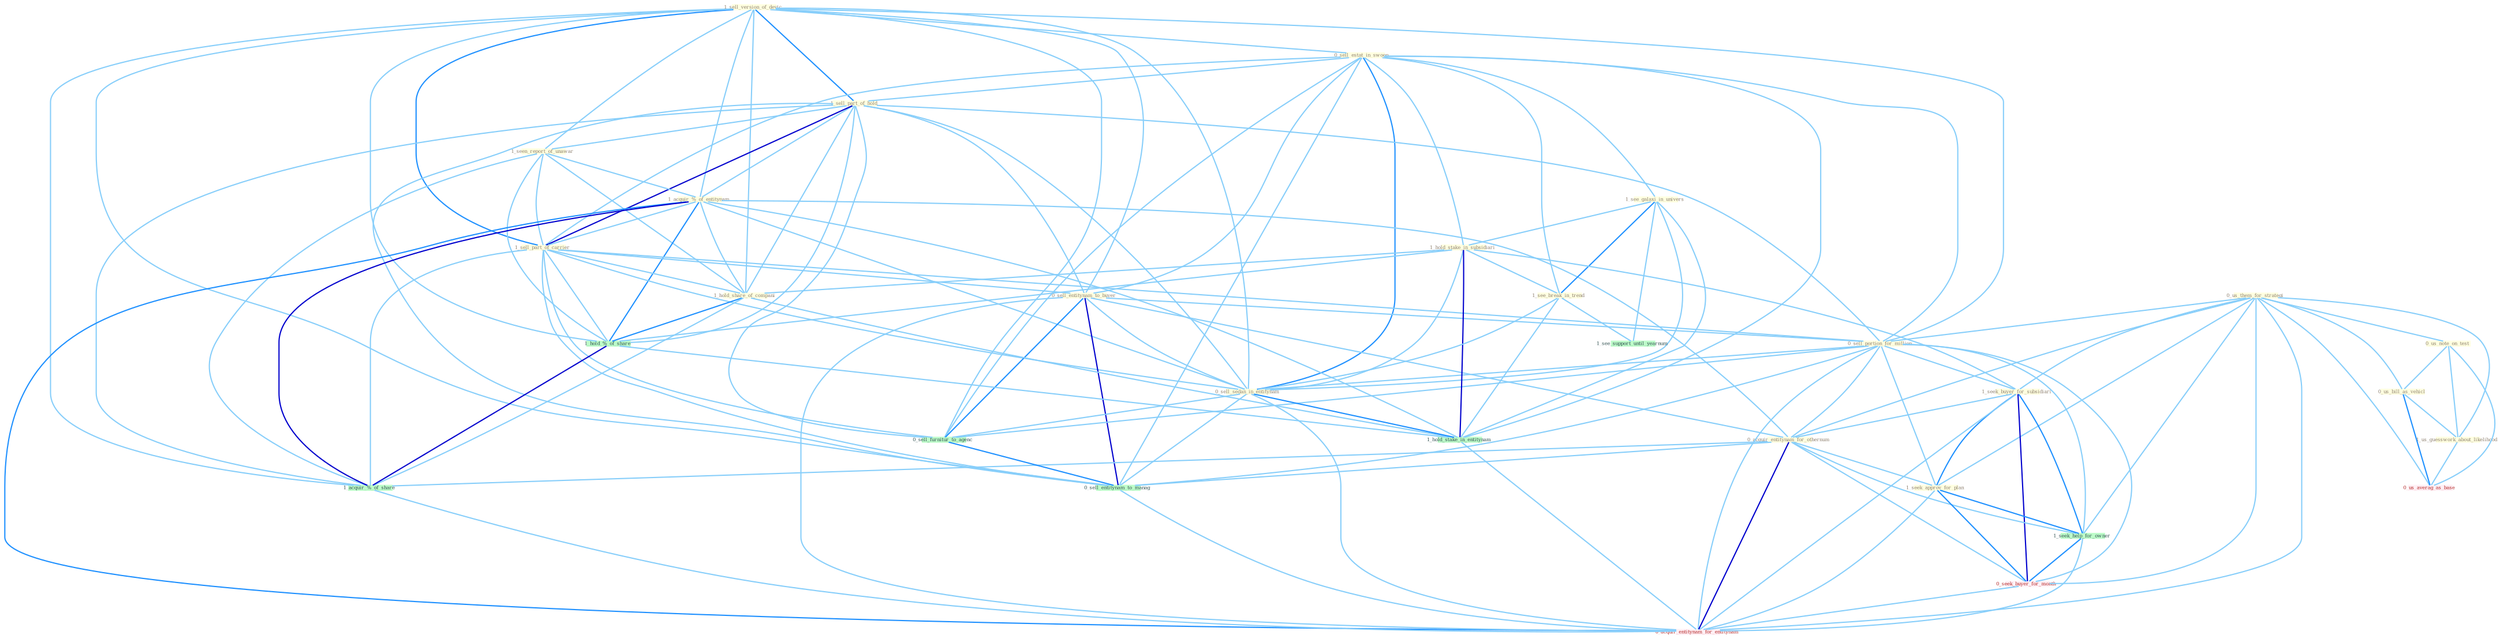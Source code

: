 Graph G{ 
    node
    [shape=polygon,style=filled,width=.5,height=.06,color="#BDFCC9",fixedsize=true,fontsize=4,
    fontcolor="#2f4f4f"];
    {node
    [color="#ffffe0", fontcolor="#8b7d6b"] "1_sell_version_of_devic " "0_sell_estat_in_swoop " "0_us_them_for_strategi " "0_us_note_on_test " "1_sell_part_of_hold " "1_seen_report_of_unawar " "0_us_bill_as_vehicl " "1_acquir_%_of_entitynam " "1_sell_part_of_carrier " "1_see_galaxi_in_univers " "0_sell_entitynam_to_buyer " "0_sell_portion_for_million " "1_us_guesswork_about_likelihood " "1_hold_stake_in_subsidiari " "1_seek_buyer_for_subsidiari " "1_see_break_in_trend " "1_hold_share_of_compani " "0_acquir_entitynam_for_othernum " "0_sell_sedan_in_entitynam " "1_seek_approv_for_plan "}
{node [color="#fff0f5", fontcolor="#b22222"] "0_seek_buyer_for_month " "0_us_averag_as_base " "0_acquir_entitynam_for_entitynam "}
edge [color="#B0E2FF"];

	"1_sell_version_of_devic " -- "0_sell_estat_in_swoop " [w="1", color="#87cefa" ];
	"1_sell_version_of_devic " -- "1_sell_part_of_hold " [w="2", color="#1e90ff" , len=0.8];
	"1_sell_version_of_devic " -- "1_seen_report_of_unawar " [w="1", color="#87cefa" ];
	"1_sell_version_of_devic " -- "1_acquir_%_of_entitynam " [w="1", color="#87cefa" ];
	"1_sell_version_of_devic " -- "1_sell_part_of_carrier " [w="2", color="#1e90ff" , len=0.8];
	"1_sell_version_of_devic " -- "0_sell_entitynam_to_buyer " [w="1", color="#87cefa" ];
	"1_sell_version_of_devic " -- "0_sell_portion_for_million " [w="1", color="#87cefa" ];
	"1_sell_version_of_devic " -- "1_hold_share_of_compani " [w="1", color="#87cefa" ];
	"1_sell_version_of_devic " -- "0_sell_sedan_in_entitynam " [w="1", color="#87cefa" ];
	"1_sell_version_of_devic " -- "1_hold_%_of_share " [w="1", color="#87cefa" ];
	"1_sell_version_of_devic " -- "1_acquir_%_of_share " [w="1", color="#87cefa" ];
	"1_sell_version_of_devic " -- "0_sell_furnitur_to_agenc " [w="1", color="#87cefa" ];
	"1_sell_version_of_devic " -- "0_sell_entitynam_to_manag " [w="1", color="#87cefa" ];
	"0_sell_estat_in_swoop " -- "1_sell_part_of_hold " [w="1", color="#87cefa" ];
	"0_sell_estat_in_swoop " -- "1_sell_part_of_carrier " [w="1", color="#87cefa" ];
	"0_sell_estat_in_swoop " -- "1_see_galaxi_in_univers " [w="1", color="#87cefa" ];
	"0_sell_estat_in_swoop " -- "0_sell_entitynam_to_buyer " [w="1", color="#87cefa" ];
	"0_sell_estat_in_swoop " -- "0_sell_portion_for_million " [w="1", color="#87cefa" ];
	"0_sell_estat_in_swoop " -- "1_hold_stake_in_subsidiari " [w="1", color="#87cefa" ];
	"0_sell_estat_in_swoop " -- "1_see_break_in_trend " [w="1", color="#87cefa" ];
	"0_sell_estat_in_swoop " -- "0_sell_sedan_in_entitynam " [w="2", color="#1e90ff" , len=0.8];
	"0_sell_estat_in_swoop " -- "1_hold_stake_in_entitynam " [w="1", color="#87cefa" ];
	"0_sell_estat_in_swoop " -- "0_sell_furnitur_to_agenc " [w="1", color="#87cefa" ];
	"0_sell_estat_in_swoop " -- "0_sell_entitynam_to_manag " [w="1", color="#87cefa" ];
	"0_us_them_for_strategi " -- "0_us_note_on_test " [w="1", color="#87cefa" ];
	"0_us_them_for_strategi " -- "0_us_bill_as_vehicl " [w="1", color="#87cefa" ];
	"0_us_them_for_strategi " -- "0_sell_portion_for_million " [w="1", color="#87cefa" ];
	"0_us_them_for_strategi " -- "1_us_guesswork_about_likelihood " [w="1", color="#87cefa" ];
	"0_us_them_for_strategi " -- "1_seek_buyer_for_subsidiari " [w="1", color="#87cefa" ];
	"0_us_them_for_strategi " -- "0_acquir_entitynam_for_othernum " [w="1", color="#87cefa" ];
	"0_us_them_for_strategi " -- "1_seek_approv_for_plan " [w="1", color="#87cefa" ];
	"0_us_them_for_strategi " -- "1_seek_help_for_owner " [w="1", color="#87cefa" ];
	"0_us_them_for_strategi " -- "0_seek_buyer_for_month " [w="1", color="#87cefa" ];
	"0_us_them_for_strategi " -- "0_us_averag_as_base " [w="1", color="#87cefa" ];
	"0_us_them_for_strategi " -- "0_acquir_entitynam_for_entitynam " [w="1", color="#87cefa" ];
	"0_us_note_on_test " -- "0_us_bill_as_vehicl " [w="1", color="#87cefa" ];
	"0_us_note_on_test " -- "1_us_guesswork_about_likelihood " [w="1", color="#87cefa" ];
	"0_us_note_on_test " -- "0_us_averag_as_base " [w="1", color="#87cefa" ];
	"1_sell_part_of_hold " -- "1_seen_report_of_unawar " [w="1", color="#87cefa" ];
	"1_sell_part_of_hold " -- "1_acquir_%_of_entitynam " [w="1", color="#87cefa" ];
	"1_sell_part_of_hold " -- "1_sell_part_of_carrier " [w="3", color="#0000cd" , len=0.6];
	"1_sell_part_of_hold " -- "0_sell_entitynam_to_buyer " [w="1", color="#87cefa" ];
	"1_sell_part_of_hold " -- "0_sell_portion_for_million " [w="1", color="#87cefa" ];
	"1_sell_part_of_hold " -- "1_hold_share_of_compani " [w="1", color="#87cefa" ];
	"1_sell_part_of_hold " -- "0_sell_sedan_in_entitynam " [w="1", color="#87cefa" ];
	"1_sell_part_of_hold " -- "1_hold_%_of_share " [w="1", color="#87cefa" ];
	"1_sell_part_of_hold " -- "1_acquir_%_of_share " [w="1", color="#87cefa" ];
	"1_sell_part_of_hold " -- "0_sell_furnitur_to_agenc " [w="1", color="#87cefa" ];
	"1_sell_part_of_hold " -- "0_sell_entitynam_to_manag " [w="1", color="#87cefa" ];
	"1_seen_report_of_unawar " -- "1_acquir_%_of_entitynam " [w="1", color="#87cefa" ];
	"1_seen_report_of_unawar " -- "1_sell_part_of_carrier " [w="1", color="#87cefa" ];
	"1_seen_report_of_unawar " -- "1_hold_share_of_compani " [w="1", color="#87cefa" ];
	"1_seen_report_of_unawar " -- "1_hold_%_of_share " [w="1", color="#87cefa" ];
	"1_seen_report_of_unawar " -- "1_acquir_%_of_share " [w="1", color="#87cefa" ];
	"0_us_bill_as_vehicl " -- "1_us_guesswork_about_likelihood " [w="1", color="#87cefa" ];
	"0_us_bill_as_vehicl " -- "0_us_averag_as_base " [w="2", color="#1e90ff" , len=0.8];
	"1_acquir_%_of_entitynam " -- "1_sell_part_of_carrier " [w="1", color="#87cefa" ];
	"1_acquir_%_of_entitynam " -- "1_hold_share_of_compani " [w="1", color="#87cefa" ];
	"1_acquir_%_of_entitynam " -- "0_acquir_entitynam_for_othernum " [w="1", color="#87cefa" ];
	"1_acquir_%_of_entitynam " -- "0_sell_sedan_in_entitynam " [w="1", color="#87cefa" ];
	"1_acquir_%_of_entitynam " -- "1_hold_%_of_share " [w="2", color="#1e90ff" , len=0.8];
	"1_acquir_%_of_entitynam " -- "1_hold_stake_in_entitynam " [w="1", color="#87cefa" ];
	"1_acquir_%_of_entitynam " -- "1_acquir_%_of_share " [w="3", color="#0000cd" , len=0.6];
	"1_acquir_%_of_entitynam " -- "0_acquir_entitynam_for_entitynam " [w="2", color="#1e90ff" , len=0.8];
	"1_sell_part_of_carrier " -- "0_sell_entitynam_to_buyer " [w="1", color="#87cefa" ];
	"1_sell_part_of_carrier " -- "0_sell_portion_for_million " [w="1", color="#87cefa" ];
	"1_sell_part_of_carrier " -- "1_hold_share_of_compani " [w="1", color="#87cefa" ];
	"1_sell_part_of_carrier " -- "0_sell_sedan_in_entitynam " [w="1", color="#87cefa" ];
	"1_sell_part_of_carrier " -- "1_hold_%_of_share " [w="1", color="#87cefa" ];
	"1_sell_part_of_carrier " -- "1_acquir_%_of_share " [w="1", color="#87cefa" ];
	"1_sell_part_of_carrier " -- "0_sell_furnitur_to_agenc " [w="1", color="#87cefa" ];
	"1_sell_part_of_carrier " -- "0_sell_entitynam_to_manag " [w="1", color="#87cefa" ];
	"1_see_galaxi_in_univers " -- "1_hold_stake_in_subsidiari " [w="1", color="#87cefa" ];
	"1_see_galaxi_in_univers " -- "1_see_break_in_trend " [w="2", color="#1e90ff" , len=0.8];
	"1_see_galaxi_in_univers " -- "0_sell_sedan_in_entitynam " [w="1", color="#87cefa" ];
	"1_see_galaxi_in_univers " -- "1_hold_stake_in_entitynam " [w="1", color="#87cefa" ];
	"1_see_galaxi_in_univers " -- "1_see_support_until_yearnum " [w="1", color="#87cefa" ];
	"0_sell_entitynam_to_buyer " -- "0_sell_portion_for_million " [w="1", color="#87cefa" ];
	"0_sell_entitynam_to_buyer " -- "0_acquir_entitynam_for_othernum " [w="1", color="#87cefa" ];
	"0_sell_entitynam_to_buyer " -- "0_sell_sedan_in_entitynam " [w="1", color="#87cefa" ];
	"0_sell_entitynam_to_buyer " -- "0_sell_furnitur_to_agenc " [w="2", color="#1e90ff" , len=0.8];
	"0_sell_entitynam_to_buyer " -- "0_sell_entitynam_to_manag " [w="3", color="#0000cd" , len=0.6];
	"0_sell_entitynam_to_buyer " -- "0_acquir_entitynam_for_entitynam " [w="1", color="#87cefa" ];
	"0_sell_portion_for_million " -- "1_seek_buyer_for_subsidiari " [w="1", color="#87cefa" ];
	"0_sell_portion_for_million " -- "0_acquir_entitynam_for_othernum " [w="1", color="#87cefa" ];
	"0_sell_portion_for_million " -- "0_sell_sedan_in_entitynam " [w="1", color="#87cefa" ];
	"0_sell_portion_for_million " -- "1_seek_approv_for_plan " [w="1", color="#87cefa" ];
	"0_sell_portion_for_million " -- "1_seek_help_for_owner " [w="1", color="#87cefa" ];
	"0_sell_portion_for_million " -- "0_seek_buyer_for_month " [w="1", color="#87cefa" ];
	"0_sell_portion_for_million " -- "0_sell_furnitur_to_agenc " [w="1", color="#87cefa" ];
	"0_sell_portion_for_million " -- "0_sell_entitynam_to_manag " [w="1", color="#87cefa" ];
	"0_sell_portion_for_million " -- "0_acquir_entitynam_for_entitynam " [w="1", color="#87cefa" ];
	"1_us_guesswork_about_likelihood " -- "0_us_averag_as_base " [w="1", color="#87cefa" ];
	"1_hold_stake_in_subsidiari " -- "1_seek_buyer_for_subsidiari " [w="1", color="#87cefa" ];
	"1_hold_stake_in_subsidiari " -- "1_see_break_in_trend " [w="1", color="#87cefa" ];
	"1_hold_stake_in_subsidiari " -- "1_hold_share_of_compani " [w="1", color="#87cefa" ];
	"1_hold_stake_in_subsidiari " -- "0_sell_sedan_in_entitynam " [w="1", color="#87cefa" ];
	"1_hold_stake_in_subsidiari " -- "1_hold_%_of_share " [w="1", color="#87cefa" ];
	"1_hold_stake_in_subsidiari " -- "1_hold_stake_in_entitynam " [w="3", color="#0000cd" , len=0.6];
	"1_seek_buyer_for_subsidiari " -- "0_acquir_entitynam_for_othernum " [w="1", color="#87cefa" ];
	"1_seek_buyer_for_subsidiari " -- "1_seek_approv_for_plan " [w="2", color="#1e90ff" , len=0.8];
	"1_seek_buyer_for_subsidiari " -- "1_seek_help_for_owner " [w="2", color="#1e90ff" , len=0.8];
	"1_seek_buyer_for_subsidiari " -- "0_seek_buyer_for_month " [w="3", color="#0000cd" , len=0.6];
	"1_seek_buyer_for_subsidiari " -- "0_acquir_entitynam_for_entitynam " [w="1", color="#87cefa" ];
	"1_see_break_in_trend " -- "0_sell_sedan_in_entitynam " [w="1", color="#87cefa" ];
	"1_see_break_in_trend " -- "1_hold_stake_in_entitynam " [w="1", color="#87cefa" ];
	"1_see_break_in_trend " -- "1_see_support_until_yearnum " [w="1", color="#87cefa" ];
	"1_hold_share_of_compani " -- "1_hold_%_of_share " [w="2", color="#1e90ff" , len=0.8];
	"1_hold_share_of_compani " -- "1_hold_stake_in_entitynam " [w="1", color="#87cefa" ];
	"1_hold_share_of_compani " -- "1_acquir_%_of_share " [w="1", color="#87cefa" ];
	"0_acquir_entitynam_for_othernum " -- "1_seek_approv_for_plan " [w="1", color="#87cefa" ];
	"0_acquir_entitynam_for_othernum " -- "1_seek_help_for_owner " [w="1", color="#87cefa" ];
	"0_acquir_entitynam_for_othernum " -- "0_seek_buyer_for_month " [w="1", color="#87cefa" ];
	"0_acquir_entitynam_for_othernum " -- "1_acquir_%_of_share " [w="1", color="#87cefa" ];
	"0_acquir_entitynam_for_othernum " -- "0_sell_entitynam_to_manag " [w="1", color="#87cefa" ];
	"0_acquir_entitynam_for_othernum " -- "0_acquir_entitynam_for_entitynam " [w="3", color="#0000cd" , len=0.6];
	"0_sell_sedan_in_entitynam " -- "1_hold_stake_in_entitynam " [w="2", color="#1e90ff" , len=0.8];
	"0_sell_sedan_in_entitynam " -- "0_sell_furnitur_to_agenc " [w="1", color="#87cefa" ];
	"0_sell_sedan_in_entitynam " -- "0_sell_entitynam_to_manag " [w="1", color="#87cefa" ];
	"0_sell_sedan_in_entitynam " -- "0_acquir_entitynam_for_entitynam " [w="1", color="#87cefa" ];
	"1_seek_approv_for_plan " -- "1_seek_help_for_owner " [w="2", color="#1e90ff" , len=0.8];
	"1_seek_approv_for_plan " -- "0_seek_buyer_for_month " [w="2", color="#1e90ff" , len=0.8];
	"1_seek_approv_for_plan " -- "0_acquir_entitynam_for_entitynam " [w="1", color="#87cefa" ];
	"1_hold_%_of_share " -- "1_hold_stake_in_entitynam " [w="1", color="#87cefa" ];
	"1_hold_%_of_share " -- "1_acquir_%_of_share " [w="3", color="#0000cd" , len=0.6];
	"1_hold_stake_in_entitynam " -- "0_acquir_entitynam_for_entitynam " [w="1", color="#87cefa" ];
	"1_seek_help_for_owner " -- "0_seek_buyer_for_month " [w="2", color="#1e90ff" , len=0.8];
	"1_seek_help_for_owner " -- "0_acquir_entitynam_for_entitynam " [w="1", color="#87cefa" ];
	"0_seek_buyer_for_month " -- "0_acquir_entitynam_for_entitynam " [w="1", color="#87cefa" ];
	"1_acquir_%_of_share " -- "0_acquir_entitynam_for_entitynam " [w="1", color="#87cefa" ];
	"0_sell_furnitur_to_agenc " -- "0_sell_entitynam_to_manag " [w="2", color="#1e90ff" , len=0.8];
	"0_sell_entitynam_to_manag " -- "0_acquir_entitynam_for_entitynam " [w="1", color="#87cefa" ];
}